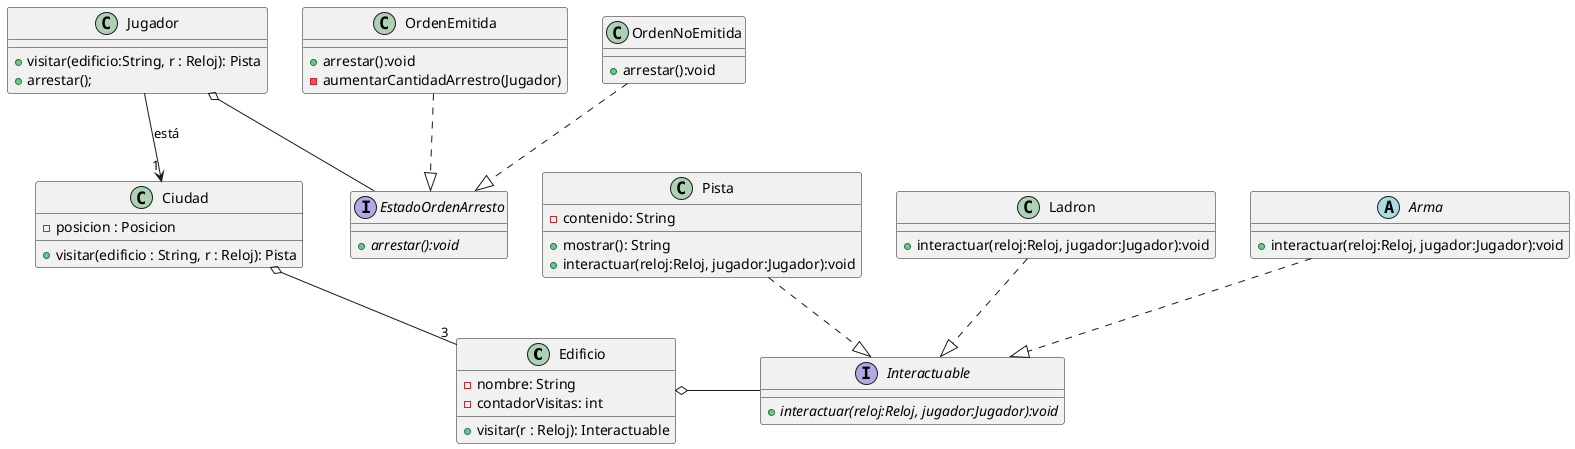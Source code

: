 @startuml
class Edificio {
- nombre: String
- contadorVisitas: int
+ visitar(r : Reloj): Interactuable
}

class Ciudad {
    - posicion : Posicion
    + visitar(edificio : String, r : Reloj): Pista
}

class Jugador {
    + visitar(edificio:String, r : Reloj): Pista
    + arrestar();
}
interface EstadoOrdenArresto{
+ {abstract} arrestar():void

}
class OrdenEmitida{
    +arrestar():void
    -aumentarCantidadArrestro(Jugador)

}
class OrdenNoEmitida{
    +arrestar():void

}



class Pista {
    - contenido: String
    + mostrar(): String
    +interactuar(reloj:Reloj, jugador:Jugador):void
}
Interface  Interactuable{
    + {abstract} interactuar(reloj:Reloj, jugador:Jugador):void

}
class Ladron{
    +interactuar(reloj:Reloj, jugador:Jugador):void

}
abstract class Arma{
     +interactuar(reloj:Reloj, jugador:Jugador):void

}
OrdenEmitida ..|> EstadoOrdenArresto
OrdenNoEmitida ..|> EstadoOrdenArresto
Jugador o-- EstadoOrdenArresto
Edificio o- Interactuable
Jugador -->"1" Ciudad: está
Ciudad o-- "3" Edificio
Pista ..|>  Interactuable
Ladron ..|>  Interactuable
Arma ..|>  Interactuable


@enduml